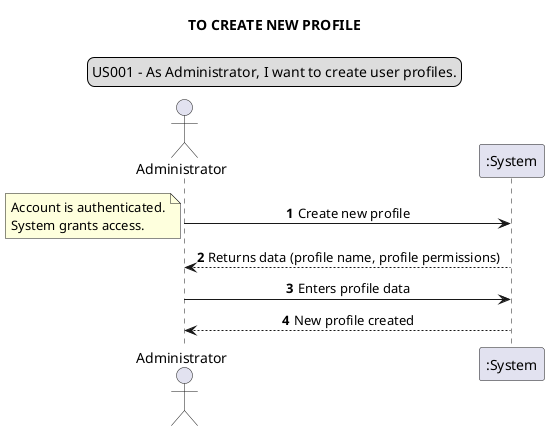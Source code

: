 @startuml
skinparam sequenceMessageAlign center
title TO CREATE NEW PROFILE
legend top
US001 - As Administrator, I want to create user profiles.
end legend
actor Administrator
autonumber
Administrator  -> ":System": Create new profile
note left
Account is authenticated.
System grants access.
end note
":System" --> Administrator: Returns data (profile name, profile permissions)
Administrator -> ":System": Enters profile data
":System" --> Administrator: New profile created
@enduml

@startuml
legend top
US002 - As Administrator, I want to Register a user.
end legend
skinparam sequenceMessageAlign center
title TO REGISTER NEW ACCOUNT
autonumber
actor Administrator
Administrator -> ":System": Create new Account
note left
Account is authenticated.
System grants access.
end note
Administrator <-- ":System": Returns data (account name, account e-mail, etc)
Administrator  -> ":System": Enters account data
":System" --> Administrator: New profile created
@enduml

@startuml
legend top
US003 - As Administrator, I want to change the profile of a user account.
end legend
skinparam sequenceMessageAlign center
title TO CHANGE PROFILE
actor Administrator
autonumber
Administrator -> ":System": Request account info
note left
Account is authenticated.
System grants access.
end note
":System" --> Administrator: Returns account info
Administrator -> ":System": Change account data (profile type)
":System" --> Administrator: Profile was updated
@enduml

@startuml
legend top
US004 - As Administrator, I want to get a list of all user accounts and their status.
end legend
skinparam sequenceMessageAlign center
title TO LIST ALL ACCOUNT
actor Administrator
autonumber
Administrator -> ":System": Request list of all accounts and status
note left
Account is authenticated.
System grants access.
end note
":System" --> Administrator: Returns data
@enduml

@startuml
skinparam sequenceMessageAlign center
title TO SEARCH ACCOUNT BY E-MAIL
actor Administrator
autonumber
Administrator -> ":System": Search account by e-mail
note left
Account is authenticated.
System grants access.
end note
":System" --> Administrator: Returns data
@enduml

@startuml
skinparam sequenceMessageAlign center
title TO SEARCH ACCOUNT BY PROFLIE
actor Administrator
autonumber
Administrator -> ":System": Search account by profile
note left
Account is authenticated.
System grants access.
end note
":System" --> Administrator: Returns list of accounts
@enduml
@startuml
legend top
US005 - As Administrator, I want to activate a user account.
end legend
skinparam sequenceMessageAlign center
title TO ACTIVATE USER ACCOUNT
actor Administrator
autonumber
Administrator -> ":System": Request account Info
note left
Account is authenticated.
System grants access.
end note
":System" --> Administrator: Returns account Info
Administrator -> ":System": Change the status to "Active"
":System" --> Administrator: Status was updated
@enduml

@startuml
legend top
US006 - As Administrator, I want to inactivate a user account.
end legend
skinparam sequenceMessageAlign center
title TO INACTIVATE USER ACCOUNT
actor Administrator
autonumber
Administrator -> ":System": Request account info
note left
Account is authenticated.
System grants access.
end note
Administrator <-- ":System": Returns account info
Administrator -> ":System": Change the status to "Inactive"
":System" --> Administrator: Status was updated
@enduml

@startuml
skinparam sequenceMessageAlign center
title TO CREATE PROJECT
autonumber
actor Manager
Manager -> ":System": Create new Project
note left
Account is authenticated.
System grants access.
end note
Manager <-- ":System": Returns data (name, description, etc)
Manager -> ":System":  Enters project data
Manager <-- ":System": New project created
@enduml

@startuml
skinparam sequenceMessageAlign center
title TO MANAGE PROJECT
actor "Product Manager" as PM
autonumber
PM -> ":System": Edit project Information
note left
Account is authenticated.
System grants access.
end note
PM <-- ":System": Project information Updated
@enduml

@startuml
skinparam sequenceMessageAlign center
title TO SEARCH PROJECT BY MANAGER
actor Manager
autonumber
Manager -> ":System": Search Project by(code, name, etc)
note left
Account is authenticated.
System grants access.
end note
Manager <-- ":System": List of all Projects
@enduml

@startuml
skinparam sequenceMessageAlign center
title TO SEARCH PROJECT BY USER
actor User
autonumber
User -> ":System": Search Project by(code, name, etc)
note left
Account is authenticated.
System grants access.
end note
User <-- ":System": List of some Projects where User is/was enrolled.
@enduml

@startuml
skinparam sequenceMessageAlign center
title TO CREATE USER STORIES
actor "Product Owner" as PO
autonumber
PO -> ":System": Create new User Story
note left
Account is authenticated.
System grants access.
end note
PO <-- ":System": Returns data (US number, Actor, priority in PB, etc)
PO -> ":System": Enters User Story data
PO <-- ":System": User Story created and added to PB
@enduml

@startuml
skinparam sequenceMessageAlign center
title TO CREATE SPRINT
actor Team
autonumber
Team -> ":System": Request product Backlog data
note left
Account is authenticated.
System grants access.
end note
Team <-- ":System": Returns User Stories
Team -> ":System": Defines User Stories for Sprint
Team <-- ":System": New Sprint created
@enduml

@startuml
skinparam sequenceMessageAlign center
title TO GROOM USER STORIES
actor "Product Owner" as PO
PO -> ":System": Request product Backlog data
note left
Account is authenticated.
System grants access.
end note
PO <-- ":System": Returns User Stories
PO -> ":System": Decompose User Story
PO <-- ":System": User Story was replaced
@enduml

2.4.3 Sprint review
@startuml
Team -> System: Access to product Backlog
Team <-- System: Returns product Backlog
Team -> System: Sprint backlog and effort Definition
Team <-- System: Sprint backlog Defined
@enduml

2.4.3 Tasks for us
@startuml
actor "Product Owner" as PO
Team -> System: Registers finished Task
System -> System: Finished US
System -> System: Product backlog\nUpdated \n
PO -> System: Request the finished US
PO <-- System: Retrieves finished US
PO -> System: Update product backlog\nwith rejected US
@enduml

2.4.4 Task update
@startuml
actor Account
Account -> System:1 Access Information
System --> Account:2 Grants Access
Account -> System:3 Updates Information
Account -> System:4 Completes the comment Field
System --> Account:5 Generates a Record
@enduml

2.4.5  Project allocation
@startuml
actor Manager
Manager -> System:1 Access System
System --> Manager:2 Grants Access
Manager -> System:3 Checks available Resources
System --> Manager:4 Shows available Resources
Manager -> System:5 Choose resource and select Project
System --> Manager:6 System assigns resource to Project
@enduml

2.4.6 Project activity
@startuml
skinparam sequenceMessageAlign center
autonumber
title TO CHECK PROJECT ACTIVITY
actor Account
Account -> System: View project activity Status
Account -> System: Choose what type of View
System --> Account: Returns a table-shaped View
System --> Account: Returns a Gantt form View
@enduml

2.4.7
@startuml
skinparam sequenceMessageAlign center
autonumber
title TO GENERATE ALLOCATION REPORT
actor Manager
Manager -> System: Requests allocation report for any project and any member
System --> Manager: Generates Report
@enduml

@startuml
skinparam sequenceMessageAlign center
autonumber
title TO GENERATE ALLOCATION REPORT
actor "Product Owner" as PO
PO -> System: Requests allocation report of any member of the projects he/she/they is involved in
System --> PO: Generates Report
@enduml

@startuml
skinparam sequenceMessageAlign center
autonumber
title TO GENERATE ALLOCATION REPORT
actor "Scrum Master" as SM
SM -> System: Requests allocation report of any member of the projects he/she/they is involved in
System --> SM: Generates Report
@enduml

@startuml
skinparam sequenceMessageAlign center
autonumber
title TO GENERATE ALLOCATION REPORT
actor "Team Member" as TM
TM -> System: Requests allocation Report of the project he/she/they is involved
System --> TM: Generates Report
@enduml

2.4.8
@startuml
skinparam sequenceMessageAlign center
autonumber
title TO GENERATE A KPI REPORT
actor Manager
Manager -> System: Requests KPI Report any of Project
System --> Manager: Chooses XML file or on Screen
Manager -> System: Selects XML file or on Screen
System --> Manager: Reports CPI and SPI in chosen Format
@enduml

@startuml
skinparam sequenceMessageAlign center
autonumber
title TO GENERATE A KPI REPORT
actor "Project Manager" as PM
PM -> System: Requests KPI Report of Project he/she/they is involved
System --> PM: Chooses XML file or on Screen
PM -> System: Selects XML file or on Screen
System --> PM: Reports CPI and SPI in chosen Format
@enduml

@startuml
skinparam sequenceMessageAlign center
autonumber
title TO GENERATE A KPI REPORT
actor "Product Owner" as PO
PO -> System: Requests KPI Report of Project he/she/they is involved
System --> PO: Chooses XML file or on Screen
PO -> System: Selects XML file or on Screen
System --> PO: Reports CPI and SPI in chosen Format
@enduml